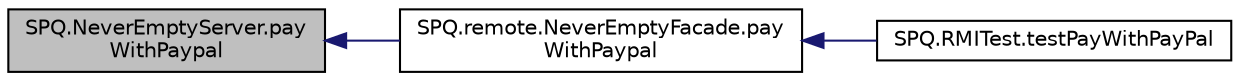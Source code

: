 digraph "SPQ.NeverEmptyServer.payWithPaypal"
{
  edge [fontname="Helvetica",fontsize="10",labelfontname="Helvetica",labelfontsize="10"];
  node [fontname="Helvetica",fontsize="10",shape=record];
  rankdir="LR";
  Node24 [label="SPQ.NeverEmptyServer.pay\lWithPaypal",height=0.2,width=0.4,color="black", fillcolor="grey75", style="filled", fontcolor="black"];
  Node24 -> Node25 [dir="back",color="midnightblue",fontsize="10",style="solid",fontname="Helvetica"];
  Node25 [label="SPQ.remote.NeverEmptyFacade.pay\lWithPaypal",height=0.2,width=0.4,color="black", fillcolor="white", style="filled",URL="$class_s_p_q_1_1remote_1_1_never_empty_facade.html#a9942c7930b5144f0677dc0fdcde25cc3"];
  Node25 -> Node26 [dir="back",color="midnightblue",fontsize="10",style="solid",fontname="Helvetica"];
  Node26 [label="SPQ.RMITest.testPayWithPayPal",height=0.2,width=0.4,color="black", fillcolor="white", style="filled",URL="$class_s_p_q_1_1_r_m_i_test.html#a15a72e3572c99f10ba0ac5b0368f1a02"];
}
